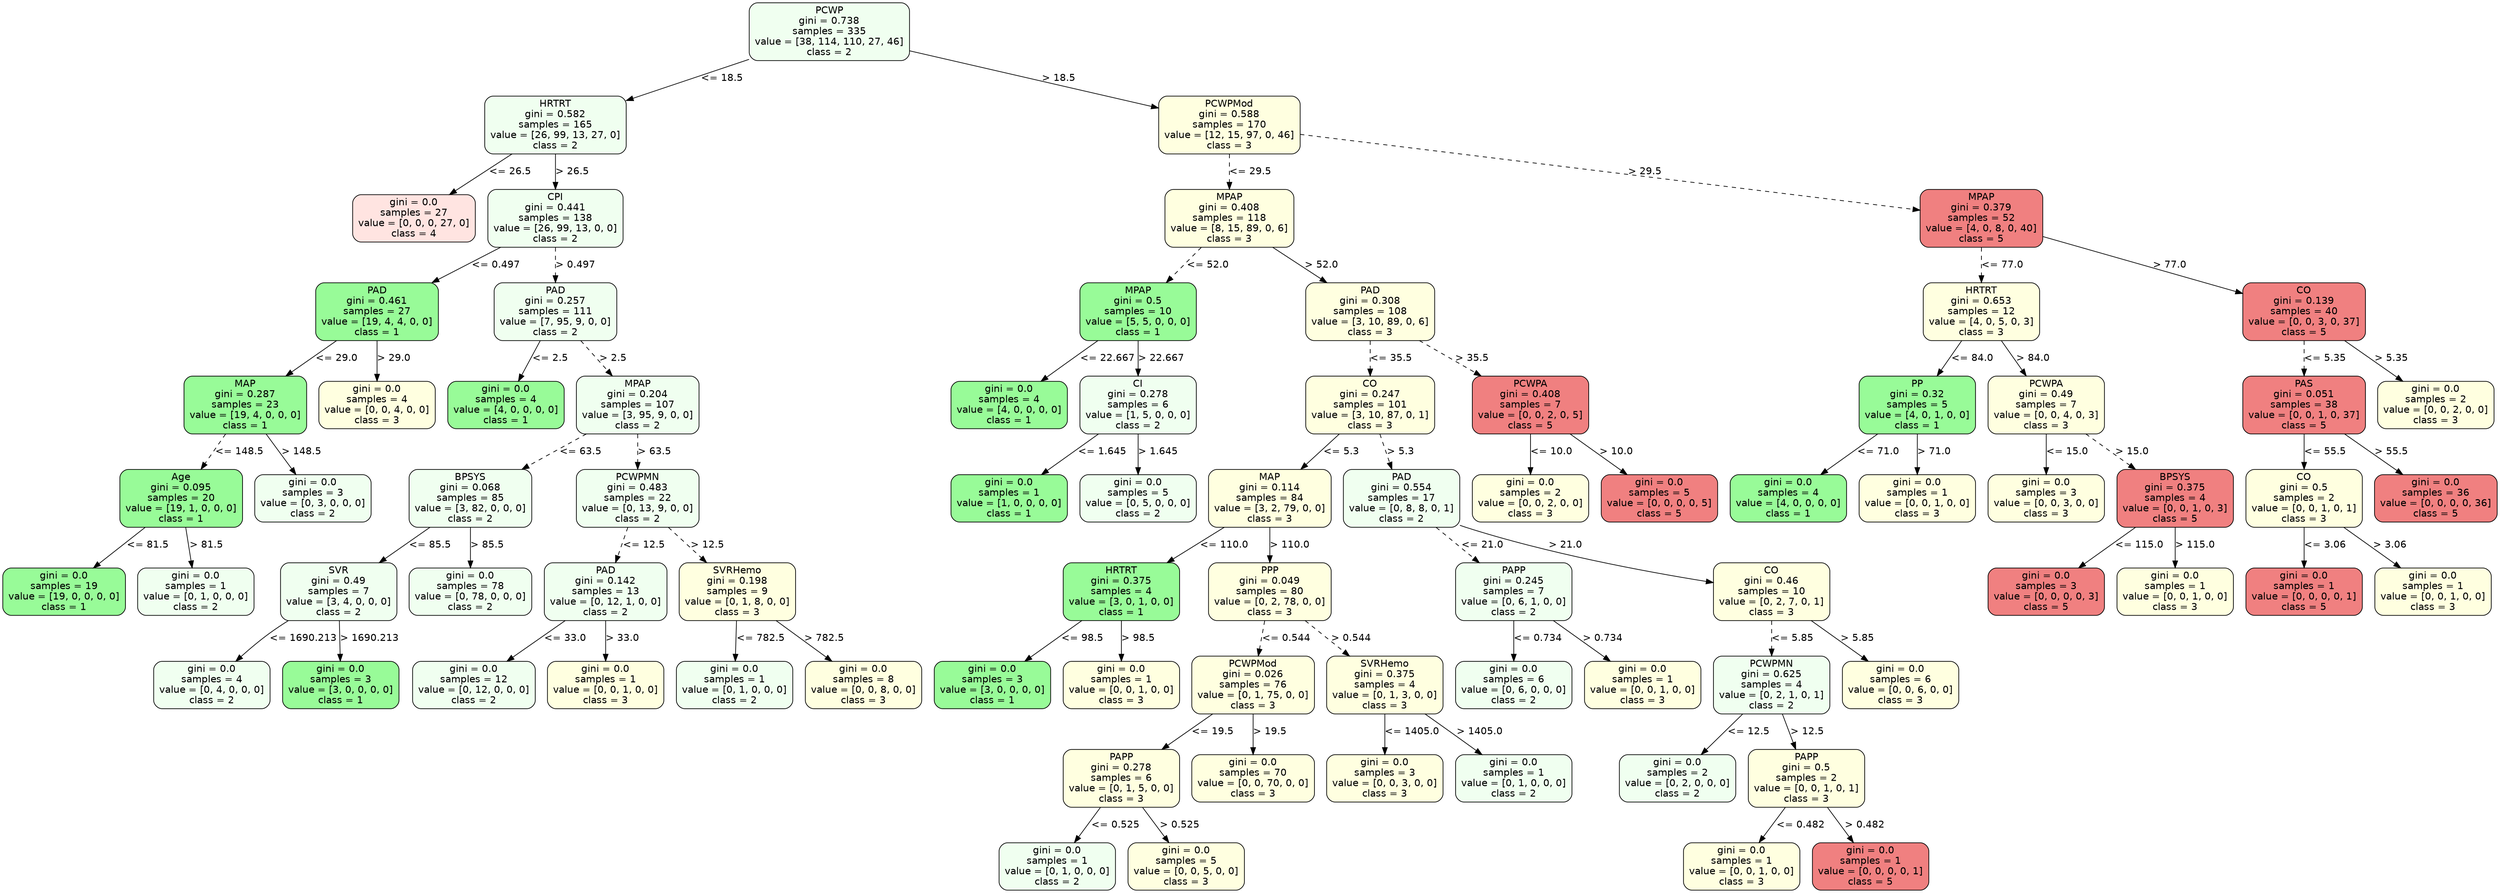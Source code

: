 strict digraph Tree {
	graph [bb="0,0,3056,1274"];
	node [color=black,
		fontname=helvetica,
		label="\N",
		shape=box,
		style="filled, rounded"
	];
	edge [fontname=helvetica];
	0	[fillcolor=honeydew,
		height=1.1528,
		label="PCWP\ngini = 0.738\nsamples = 335\nvalue = [38, 114, 110, 27, 46]\nclass = 2",
		pos="1010.5,1232.5",
		width=2.6667];
	1	[fillcolor=honeydew,
		height=1.1528,
		label="HRTRT\ngini = 0.582\nsamples = 165\nvalue = [26, 99, 13, 27, 0]\nclass = 2",
		pos="674.5,1098.5",
		width=2.3611];
	0 -> 1	[label="<= 18.5",
		labelangle=45,
		labeldistance=2.5,
		lp="877,1165.5",
		op="<=",
		param=18.5,
		pos="e,759.64,1132.9 914.22,1193.7 868.68,1175.8 814.5,1154.5 769.17,1136.7",
		style=solid];
	26	[fillcolor=lightyellow,
		height=1.1528,
		label="PCWPMod\ngini = 0.588\nsamples = 170\nvalue = [12, 15, 97, 0, 46]\nclass = 3",
		pos="1501.5,1098.5",
		width=2.3611];
	0 -> 26	[label="> 18.5",
		labelangle=-45,
		labeldistance=2.5,
		lp="1291,1165.5",
		op=">",
		param=18.5,
		pos="e,1416.3,1122.4 1106.6,1205.7 1193.3,1182.4 1320.1,1148.3 1406.5,1125",
		style=solid];
	2	[fillcolor=mistyrose,
		height=0.94444,
		label="gini = 0.0\nsamples = 27\nvalue = [0, 0, 0, 27, 0]\nclass = 4",
		pos="501.5,964.5",
		width=2.0417];
	1 -> 2	[label="<= 26.5",
		lp="617,1031.5",
		op="<=",
		param=26.5,
		pos="e,544.79,998.53 621.18,1056.8 599.44,1040.2 574.4,1021.1 552.86,1004.7",
		style=solid];
	3	[fillcolor=honeydew,
		height=1.1528,
		label="CPI\ngini = 0.441\nsamples = 138\nvalue = [26, 99, 13, 0, 0]\nclass = 2",
		pos="674.5,964.5",
		width=2.25];
	1 -> 3	[label="> 26.5",
		lp="694,1031.5",
		op=">",
		param=26.5,
		pos="e,674.5,1006.3 674.5,1056.8 674.5,1044 674.5,1029.7 674.5,1016.3",
		style=solid];
	4	[fillcolor=palegreen,
		height=1.1528,
		label="PAD\ngini = 0.461\nsamples = 27\nvalue = [19, 4, 4, 0, 0]\nclass = 1",
		pos="456.5,830.5",
		width=2.0417];
	3 -> 4	[label="<= 0.497",
		lp="600,897.5",
		op="<=",
		param=0.497,
		pos="e,523.64,872.15 607.61,923 583.76,908.56 556.74,892.19 532.2,877.34",
		style=solid];
	11	[fillcolor=honeydew,
		height=1.1528,
		label="PAD\ngini = 0.257\nsamples = 111\nvalue = [7, 95, 9, 0, 0]\nclass = 2",
		pos="674.5,830.5",
		width=2.0417];
	3 -> 11	[label="> 0.497",
		lp="697.5,897.5",
		op=">",
		param=0.497,
		pos="e,674.5,872.27 674.5,922.82 674.5,910.02 674.5,895.73 674.5,882.32",
		style=dashed];
	5	[fillcolor=palegreen,
		height=1.1528,
		label="MAP\ngini = 0.287\nsamples = 23\nvalue = [19, 4, 0, 0, 0]\nclass = 1",
		pos="294.5,696.5",
		width=2.0417];
	4 -> 5	[label="<= 29.0",
		lp="404,763.5",
		op="<=",
		param=29.0,
		pos="e,344.26,738.05 406.57,788.82 389.4,774.83 370.03,759.04 352.29,744.59",
		style=solid];
	10	[fillcolor=lightyellow,
		height=0.94444,
		label="gini = 0.0\nsamples = 4\nvalue = [0, 0, 4, 0, 0]\nclass = 3",
		pos="456.5,696.5",
		width=1.9444];
	4 -> 10	[label="> 29.0",
		lp="476,763.5",
		op=">",
		param=29.0,
		pos="e,456.5,730.74 456.5,788.82 456.5,773.68 456.5,756.44 456.5,741.05",
		style=solid];
	6	[fillcolor=palegreen,
		height=1.1528,
		label="Age\ngini = 0.095\nsamples = 20\nvalue = [19, 1, 0, 0, 0]\nclass = 1",
		pos="217.5,562.5",
		width=2.0417];
	5 -> 6	[label="<= 148.5",
		lp="286,629.5",
		op="<=",
		param=148.5,
		pos="e,241.29,604.27 270.77,654.82 263.08,641.64 254.47,626.89 246.45,613.14",
		style=dashed];
	9	[fillcolor=honeydew,
		height=0.94444,
		label="gini = 0.0\nsamples = 3\nvalue = [0, 3, 0, 0, 0]\nclass = 2",
		pos="379.5,562.5",
		width=1.9444];
	5 -> 9	[label="> 148.5",
		lp="363.5,629.5",
		op=">",
		param=148.5,
		pos="e,358.09,596.74 320.7,654.82 330.82,639.1 342.4,621.11 352.59,605.29",
		style=solid];
	7	[fillcolor=palegreen,
		height=0.94444,
		label="gini = 0.0\nsamples = 19\nvalue = [19, 0, 0, 0, 0]\nclass = 1",
		pos="73.5,428.5",
		width=2.0417];
	6 -> 7	[label="<= 81.5",
		lp="174,495.5",
		op="<=",
		param=81.5,
		pos="e,109.77,462.74 173.12,520.82 155.33,504.51 134.89,485.78 117.18,469.54",
		style=solid];
	8	[fillcolor=honeydew,
		height=0.94444,
		label="gini = 0.0\nsamples = 1\nvalue = [0, 1, 0, 0, 0]\nclass = 2",
		pos="235.5,428.5",
		width=1.9444];
	6 -> 8	[label="> 81.5",
		lp="247,495.5",
		op=">",
		param=81.5,
		pos="e,230.97,462.74 223.05,520.82 225.11,505.68 227.46,488.44 229.56,473.05",
		style=solid];
	12	[fillcolor=palegreen,
		height=0.94444,
		label="gini = 0.0\nsamples = 4\nvalue = [4, 0, 0, 0, 0]\nclass = 1",
		pos="614.5,696.5",
		width=1.9444];
	11 -> 12	[label="<= 2.5",
		lp="666.5,763.5",
		op="<=",
		param=2.5,
		pos="e,629.61,730.74 656.01,788.82 648.99,773.39 640.99,755.78 633.89,740.17",
		style=solid];
	13	[fillcolor=honeydew,
		height=1.1528,
		label="MPAP\ngini = 0.204\nsamples = 107\nvalue = [3, 95, 9, 0, 0]\nclass = 2",
		pos="776.5,696.5",
		width=2.0417];
	11 -> 13	[label="> 2.5",
		lp="745,763.5",
		op=">",
		param=2.5,
		pos="e,744.99,738.27 705.94,788.82 716.31,775.39 727.96,760.32 738.75,746.35",
		style=dashed];
	14	[fillcolor=honeydew,
		height=1.1528,
		label="BPSYS\ngini = 0.068\nsamples = 85\nvalue = [3, 82, 0, 0, 0]\nclass = 2",
		pos="572.5,562.5",
		width=2.0417];
	13 -> 14	[label="<= 63.5",
		lp="705,629.5",
		op="<=",
		param=63.5,
		pos="e,635.33,604.15 713.91,655 691.79,640.68 666.74,624.48 643.94,609.73",
		style=dashed];
	19	[fillcolor=honeydew,
		height=1.1528,
		label="PCWPMN\ngini = 0.483\nsamples = 22\nvalue = [0, 13, 9, 0, 0]\nclass = 2",
		pos="776.5,562.5",
		width=2.0417];
	13 -> 19	[label="> 63.5",
		lp="796,629.5",
		op=">",
		param=63.5,
		pos="e,776.5,604.27 776.5,654.82 776.5,642.02 776.5,627.73 776.5,614.32",
		style=dashed];
	15	[fillcolor=honeydew,
		height=1.1528,
		label="SVR\ngini = 0.49\nsamples = 7\nvalue = [3, 4, 0, 0, 0]\nclass = 2",
		pos="410.5,428.5",
		width=1.9444];
	14 -> 15	[label="<= 85.5",
		lp="520,495.5",
		op="<=",
		param=85.5,
		pos="e,460.26,470.05 522.57,520.82 505.4,506.83 486.03,491.04 468.29,476.59",
		style=solid];
	18	[fillcolor=honeydew,
		height=0.94444,
		label="gini = 0.0\nsamples = 78\nvalue = [0, 78, 0, 0, 0]\nclass = 2",
		pos="572.5,428.5",
		width=2.0417];
	14 -> 18	[label="> 85.5",
		lp="592,495.5",
		op=">",
		param=85.5,
		pos="e,572.5,462.74 572.5,520.82 572.5,505.68 572.5,488.44 572.5,473.05",
		style=solid];
	16	[fillcolor=honeydew,
		height=0.94444,
		label="gini = 0.0\nsamples = 4\nvalue = [0, 4, 0, 0, 0]\nclass = 2",
		pos="254.5,294.5",
		width=1.9444];
	15 -> 16	[label="<= 1690.213",
		lp="369,361.5",
		op="<=",
		param=1690.213,
		pos="e,286.87,328.72 352.95,386.89 345.27,381.05 337.61,374.99 330.5,369 318.29,358.72 305.61,346.94 294.18,335.87",
		style=solid];
	17	[fillcolor=palegreen,
		height=0.94444,
		label="gini = 0.0\nsamples = 3\nvalue = [3, 0, 0, 0, 0]\nclass = 1",
		pos="412.5,294.5",
		width=1.9444];
	15 -> 17	[label="> 1690.213",
		lp="447,361.5",
		op=">",
		param=1690.213,
		pos="e,412,328.74 411.12,386.82 411.35,371.68 411.61,354.44 411.84,339.05",
		style=solid];
	20	[fillcolor=honeydew,
		height=1.1528,
		label="PAD\ngini = 0.142\nsamples = 13\nvalue = [0, 12, 1, 0, 0]\nclass = 2",
		pos="737.5,428.5",
		width=2.0417];
	19 -> 20	[label="<= 12.5",
		lp="782,495.5",
		op="<=",
		param=12.5,
		pos="e,749.55,470.27 764.48,520.82 760.66,507.9 756.39,493.45 752.4,479.92",
		style=dashed];
	23	[fillcolor=lightyellow,
		height=1.1528,
		label="SVRHemo\ngini = 0.198\nsamples = 9\nvalue = [0, 1, 8, 0, 0]\nclass = 3",
		pos="899.5,428.5",
		width=1.9444];
	19 -> 23	[label="> 12.5",
		lp="862,495.5",
		op=">",
		param=12.5,
		pos="e,861.51,470.27 814.41,520.82 827.03,507.27 841.22,492.04 854.34,477.96",
		style=dashed];
	21	[fillcolor=honeydew,
		height=0.94444,
		label="gini = 0.0\nsamples = 12\nvalue = [0, 12, 0, 0, 0]\nclass = 2",
		pos="575.5,294.5",
		width=2.0417];
	20 -> 21	[label="<= 33.0",
		lp="685,361.5",
		op="<=",
		param=33.0,
		pos="e,616.04,328.53 687.57,386.82 667.3,370.3 643.97,351.29 623.86,334.9",
		style=solid];
	22	[fillcolor=lightyellow,
		height=0.94444,
		label="gini = 0.0\nsamples = 1\nvalue = [0, 0, 1, 0, 0]\nclass = 3",
		pos="737.5,294.5",
		width=1.9444];
	20 -> 22	[label="> 33.0",
		lp="757,361.5",
		op=">",
		param=33.0,
		pos="e,737.5,328.74 737.5,386.82 737.5,371.68 737.5,354.44 737.5,339.05",
		style=solid];
	24	[fillcolor=honeydew,
		height=0.94444,
		label="gini = 0.0\nsamples = 1\nvalue = [0, 1, 0, 0, 0]\nclass = 2",
		pos="895.5,294.5",
		width=1.9444];
	23 -> 24	[label="<= 782.5",
		lp="926,361.5",
		op="<=",
		param=782.5,
		pos="e,896.51,328.74 898.27,386.82 897.81,371.68 897.29,354.44 896.82,339.05",
		style=solid];
	25	[fillcolor=lightyellow,
		height=0.94444,
		label="gini = 0.0\nsamples = 8\nvalue = [0, 0, 8, 0, 0]\nclass = 3",
		pos="1053.5,294.5",
		width=1.9444];
	23 -> 25	[label="> 782.5",
		lp="1004.5,361.5",
		op=">",
		param=782.5,
		pos="e,1015,328.53 946.96,386.82 966.15,370.37 988.22,351.46 1007.3,335.12",
		style=solid];
	27	[fillcolor=lightyellow,
		height=1.1528,
		label="MPAP\ngini = 0.408\nsamples = 118\nvalue = [8, 15, 89, 0, 6]\nclass = 3",
		pos="1501.5,964.5",
		width=2.1528];
	26 -> 27	[label="<= 29.5",
		lp="1525,1031.5",
		op="<=",
		param=29.5,
		pos="e,1501.5,1006.3 1501.5,1056.8 1501.5,1044 1501.5,1029.7 1501.5,1016.3",
		style=dashed];
	62	[fillcolor=lightcoral,
		height=1.1528,
		label="MPAP\ngini = 0.379\nsamples = 52\nvalue = [4, 0, 8, 0, 40]\nclass = 5",
		pos="2425.5,964.5",
		width=2.0417];
	26 -> 62	[label="> 29.5",
		lp="2011,1031.5",
		op=">",
		param=29.5,
		pos="e,2351.8,976.03 1586.8,1085.3 1763.3,1060.1 2166.8,1002.5 2341.9,977.45",
		style=dashed];
	28	[fillcolor=palegreen,
		height=1.1528,
		label="MPAP\ngini = 0.5\nsamples = 10\nvalue = [5, 5, 0, 0, 0]\nclass = 1",
		pos="1390.5,830.5",
		width=1.9444];
	27 -> 28	[label="<= 52.0",
		lp="1473,897.5",
		op="<=",
		param=52.0,
		pos="e,1424.8,872.27 1467.3,922.82 1455.9,909.27 1443.1,894.04 1431.3,879.96",
		style=dashed];
	33	[fillcolor=lightyellow,
		height=1.1528,
		label="PAD\ngini = 0.308\nsamples = 108\nvalue = [3, 10, 89, 0, 6]\nclass = 3",
		pos="1675.5,830.5",
		width=2.1528];
	27 -> 33	[label="> 52.0",
		lp="1614,897.5",
		op=">",
		param=52.0,
		pos="e,1622.1,872.05 1555.1,922.82 1573.7,908.7 1594.7,892.76 1613.9,878.2",
		style=solid];
	29	[fillcolor=palegreen,
		height=0.94444,
		label="gini = 0.0\nsamples = 4\nvalue = [4, 0, 0, 0, 0]\nclass = 1",
		pos="1232.5,696.5",
		width=1.9444];
	28 -> 29	[label="<= 22.667",
		lp="1347.5,763.5",
		op="<=",
		param=22.667,
		pos="e,1272,730.53 1341.8,788.82 1322.1,772.37 1299.5,753.46 1279.9,737.12",
		style=solid];
	30	[fillcolor=honeydew,
		height=1.1528,
		label="CI\ngini = 0.278\nsamples = 6\nvalue = [1, 5, 0, 0, 0]\nclass = 2",
		pos="1390.5,696.5",
		width=1.9444];
	28 -> 30	[label="> 22.667",
		lp="1417.5,763.5",
		op=">",
		param=22.667,
		pos="e,1390.5,738.27 1390.5,788.82 1390.5,776.02 1390.5,761.73 1390.5,748.32",
		style=solid];
	31	[fillcolor=palegreen,
		height=0.94444,
		label="gini = 0.0\nsamples = 1\nvalue = [1, 0, 0, 0, 0]\nclass = 1",
		pos="1232.5,562.5",
		width=1.9444];
	30 -> 31	[label="<= 1.645",
		lp="1344,629.5",
		op="<=",
		param=1.645,
		pos="e,1272,596.53 1341.8,654.82 1322.1,638.37 1299.5,619.46 1279.9,603.12",
		style=solid];
	32	[fillcolor=honeydew,
		height=0.94444,
		label="gini = 0.0\nsamples = 5\nvalue = [0, 5, 0, 0, 0]\nclass = 2",
		pos="1390.5,562.5",
		width=1.9444];
	30 -> 32	[label="> 1.645",
		lp="1413.5,629.5",
		op=">",
		param=1.645,
		pos="e,1390.5,596.74 1390.5,654.82 1390.5,639.68 1390.5,622.44 1390.5,607.05",
		style=solid];
	34	[fillcolor=lightyellow,
		height=1.1528,
		label="CO\ngini = 0.247\nsamples = 101\nvalue = [3, 10, 87, 0, 1]\nclass = 3",
		pos="1675.5,696.5",
		width=2.1528];
	33 -> 34	[label="<= 35.5",
		lp="1699,763.5",
		op="<=",
		param=35.5,
		pos="e,1675.5,738.27 1675.5,788.82 1675.5,776.02 1675.5,761.73 1675.5,748.32",
		style=dashed];
	59	[fillcolor=lightcoral,
		height=1.1528,
		label="PCWPA\ngini = 0.408\nsamples = 7\nvalue = [0, 0, 2, 0, 5]\nclass = 5",
		pos="1872.5,696.5",
		width=1.9444];
	33 -> 59	[label="> 35.5",
		lp="1800,763.5",
		op=">",
		param=35.5,
		pos="e,1811.8,738.15 1735.9,789 1757.3,774.68 1781.5,758.48 1803.5,743.73",
		style=dashed];
	35	[fillcolor=lightyellow,
		height=1.1528,
		label="MAP\ngini = 0.114\nsamples = 84\nvalue = [3, 2, 79, 0, 0]\nclass = 3",
		pos="1552.5,562.5",
		width=2.0417];
	34 -> 35	[label="<= 5.3",
		lp="1638.5,629.5",
		op="<=",
		param=5.3,
		pos="e,1590.5,604.27 1637.6,654.82 1625,641.27 1610.8,626.04 1597.7,611.96",
		style=solid];
	48	[fillcolor=honeydew,
		height=1.1528,
		label="PAD\ngini = 0.554\nsamples = 17\nvalue = [0, 8, 8, 0, 1]\nclass = 2",
		pos="1714.5,562.5",
		width=1.9444];
	34 -> 48	[label="> 5.3",
		lp="1712,629.5",
		op=">",
		param=5.3,
		pos="e,1702.5,604.27 1687.5,654.82 1691.3,641.9 1695.6,627.45 1699.6,613.92",
		style=dashed];
	36	[fillcolor=palegreen,
		height=1.1528,
		label="HRTRT\ngini = 0.375\nsamples = 4\nvalue = [3, 0, 1, 0, 0]\nclass = 1",
		pos="1369.5,428.5",
		width=1.9444];
	35 -> 36	[label="<= 110.0",
		lp="1494,495.5",
		op="<=",
		param=110.0,
		pos="e,1425.7,470.05 1496.1,520.82 1476.4,506.64 1454.2,490.62 1434,476",
		style=solid];
	39	[fillcolor=lightyellow,
		height=1.1528,
		label="PPP\ngini = 0.049\nsamples = 80\nvalue = [0, 2, 78, 0, 0]\nclass = 3",
		pos="1552.5,428.5",
		width=2.0417];
	35 -> 39	[label="> 110.0",
		lp="1575.5,495.5",
		op=">",
		param=110.0,
		pos="e,1552.5,470.27 1552.5,520.82 1552.5,508.02 1552.5,493.73 1552.5,480.32",
		style=solid];
	37	[fillcolor=palegreen,
		height=0.94444,
		label="gini = 0.0\nsamples = 3\nvalue = [3, 0, 0, 0, 0]\nclass = 1",
		pos="1211.5,294.5",
		width=1.9444];
	36 -> 37	[label="<= 98.5",
		lp="1319,361.5",
		op="<=",
		param=98.5,
		pos="e,1251,328.53 1320.8,386.82 1301.1,370.37 1278.5,351.46 1258.9,335.12",
		style=solid];
	38	[fillcolor=lightyellow,
		height=0.94444,
		label="gini = 0.0\nsamples = 1\nvalue = [0, 0, 1, 0, 0]\nclass = 3",
		pos="1369.5,294.5",
		width=1.9444];
	36 -> 38	[label="> 98.5",
		lp="1389,361.5",
		op=">",
		param=98.5,
		pos="e,1369.5,328.74 1369.5,386.82 1369.5,371.68 1369.5,354.44 1369.5,339.05",
		style=solid];
	40	[fillcolor=lightyellow,
		height=1.1528,
		label="PCWPMod\ngini = 0.026\nsamples = 76\nvalue = [0, 1, 75, 0, 0]\nclass = 3",
		pos="1531.5,294.5",
		width=2.0417];
	39 -> 40	[label="<= 0.544",
		lp="1571,361.5",
		op="<=",
		param=0.544,
		pos="e,1538,336.27 1546,386.82 1544,374.02 1541.7,359.73 1539.6,346.32",
		style=dashed];
	45	[fillcolor=lightyellow,
		height=1.1528,
		label="SVRHemo\ngini = 0.375\nsamples = 4\nvalue = [0, 1, 3, 0, 0]\nclass = 3",
		pos="1693.5,294.5",
		width=1.9444];
	39 -> 45	[label="> 0.544",
		lp="1650.5,361.5",
		op=">",
		param=0.544,
		pos="e,1649.9,336.27 1596,386.82 1610.7,373.02 1627.3,357.48 1642.6,343.18",
		style=dashed];
	41	[fillcolor=lightyellow,
		height=1.1528,
		label="PAPP\ngini = 0.278\nsamples = 6\nvalue = [0, 1, 5, 0, 0]\nclass = 3",
		pos="1369.5,160.5",
		width=1.9444];
	40 -> 41	[label="<= 19.5",
		lp="1479,227.5",
		op="<=",
		param=19.5,
		pos="e,1419.3,202.05 1481.6,252.82 1464.4,238.83 1445,223.04 1427.3,208.59",
		style=solid];
	44	[fillcolor=lightyellow,
		height=0.94444,
		label="gini = 0.0\nsamples = 70\nvalue = [0, 0, 70, 0, 0]\nclass = 3",
		pos="1531.5,160.5",
		width=2.0417];
	40 -> 44	[label="> 19.5",
		lp="1551,227.5",
		op=">",
		param=19.5,
		pos="e,1531.5,194.74 1531.5,252.82 1531.5,237.68 1531.5,220.44 1531.5,205.05",
		style=solid];
	42	[fillcolor=honeydew,
		height=0.94444,
		label="gini = 0.0\nsamples = 1\nvalue = [0, 1, 0, 0, 0]\nclass = 2",
		pos="1290.5,34",
		width=1.9444];
	41 -> 42	[label="<= 0.525",
		lp="1360,93.5",
		op="<=",
		param=0.525,
		pos="e,1311.7,68.379 1343.6,118.73 1335.1,105.35 1325.7,90.465 1317.1,76.995",
		style=solid];
	43	[fillcolor=lightyellow,
		height=0.94444,
		label="gini = 0.0\nsamples = 5\nvalue = [0, 0, 5, 0, 0]\nclass = 3",
		pos="1448.5,34",
		width=1.9444];
	41 -> 43	[label="> 0.525",
		lp="1439.5,93.5",
		op=">",
		param=0.525,
		pos="e,1427.3,68.379 1395.4,118.73 1403.9,105.35 1413.3,90.465 1421.9,76.995",
		style=solid];
	46	[fillcolor=lightyellow,
		height=0.94444,
		label="gini = 0.0\nsamples = 3\nvalue = [0, 0, 3, 0, 0]\nclass = 3",
		pos="1693.5,160.5",
		width=1.9444];
	45 -> 46	[label="<= 1405.0",
		lp="1724.5,227.5",
		op="<=",
		param=1405.0,
		pos="e,1693.5,194.74 1693.5,252.82 1693.5,237.68 1693.5,220.44 1693.5,205.05",
		style=solid];
	47	[fillcolor=honeydew,
		height=0.94444,
		label="gini = 0.0\nsamples = 1\nvalue = [0, 1, 0, 0, 0]\nclass = 2",
		pos="1851.5,160.5",
		width=1.9444];
	45 -> 47	[label="> 1405.0",
		lp="1804.5,227.5",
		op=">",
		param=1405.0,
		pos="e,1812,194.53 1742.2,252.82 1761.9,236.37 1784.5,217.46 1804.1,201.12",
		style=solid];
	49	[fillcolor=honeydew,
		height=1.1528,
		label="PAPP\ngini = 0.245\nsamples = 7\nvalue = [0, 6, 1, 0, 0]\nclass = 2",
		pos="1851.5,428.5",
		width=1.9444];
	48 -> 49	[label="<= 21.0",
		lp="1811,495.5",
		op="<=",
		param=21.0,
		pos="e,1809.2,470.27 1756.7,520.82 1770.9,507.14 1786.9,491.76 1801.6,477.57",
		style=dashed];
	52	[fillcolor=lightyellow,
		height=1.1528,
		label="CO\ngini = 0.46\nsamples = 10\nvalue = [0, 2, 7, 0, 1]\nclass = 3",
		pos="2167.5,428.5",
		width=1.9444];
	48 -> 52	[label="> 21.0",
		lp="1914,495.5",
		op=">",
		param=21.0,
		pos="e,2097.5,441.56 1784.8,524.45 1787.7,523.23 1790.6,522.08 1793.5,521 1892,484.3 2010.5,458.17 2087.4,443.47",
		style=solid];
	50	[fillcolor=honeydew,
		height=0.94444,
		label="gini = 0.0\nsamples = 6\nvalue = [0, 6, 0, 0, 0]\nclass = 2",
		pos="1851.5,294.5",
		width=1.9444];
	49 -> 50	[label="<= 0.734",
		lp="1879,361.5",
		op="<=",
		param=0.734,
		pos="e,1851.5,328.74 1851.5,386.82 1851.5,371.68 1851.5,354.44 1851.5,339.05",
		style=solid];
	51	[fillcolor=lightyellow,
		height=0.94444,
		label="gini = 0.0\nsamples = 1\nvalue = [0, 0, 1, 0, 0]\nclass = 3",
		pos="2009.5,294.5",
		width=1.9444];
	49 -> 51	[label="> 0.734",
		lp="1958.5,361.5",
		op=">",
		param=0.734,
		pos="e,1970,328.53 1900.2,386.82 1919.9,370.37 1942.5,351.46 1962.1,335.12",
		style=solid];
	53	[fillcolor=honeydew,
		height=1.1528,
		label="PCWPMN\ngini = 0.625\nsamples = 4\nvalue = [0, 2, 1, 0, 1]\nclass = 2",
		pos="2167.5,294.5",
		width=1.9444];
	52 -> 53	[label="<= 5.85",
		lp="2191,361.5",
		op="<=",
		param=5.85,
		pos="e,2167.5,336.27 2167.5,386.82 2167.5,374.02 2167.5,359.73 2167.5,346.32",
		style=dashed];
	58	[fillcolor=lightyellow,
		height=0.94444,
		label="gini = 0.0\nsamples = 6\nvalue = [0, 0, 6, 0, 0]\nclass = 3",
		pos="2325.5,294.5",
		width=1.9444];
	52 -> 58	[label="> 5.85",
		lp="2271,361.5",
		op=">",
		param=5.85,
		pos="e,2286,328.53 2216.2,386.82 2235.9,370.37 2258.5,351.46 2278.1,335.12",
		style=solid];
	54	[fillcolor=honeydew,
		height=0.94444,
		label="gini = 0.0\nsamples = 2\nvalue = [0, 2, 0, 0, 0]\nclass = 2",
		pos="2053.5,160.5",
		width=1.9444];
	53 -> 54	[label="<= 12.5",
		lp="2138,227.5",
		op="<=",
		param=12.5,
		pos="e,2082.2,194.74 2132.4,252.82 2118.5,236.8 2102.7,218.45 2088.8,202.41",
		style=solid];
	55	[fillcolor=lightyellow,
		height=1.1528,
		label="PAPP\ngini = 0.5\nsamples = 2\nvalue = [0, 0, 1, 0, 1]\nclass = 3",
		pos="2211.5,160.5",
		width=1.9444];
	53 -> 55	[label="> 12.5",
		lp="2211,227.5",
		op=">",
		param=12.5,
		pos="e,2197.9,202.27 2181.1,252.82 2185.4,239.9 2190.2,225.45 2194.7,211.92",
		style=solid];
	56	[fillcolor=lightyellow,
		height=0.94444,
		label="gini = 0.0\nsamples = 1\nvalue = [0, 0, 1, 0, 0]\nclass = 3",
		pos="2132.5,34",
		width=1.9444];
	55 -> 56	[label="<= 0.482",
		lp="2202,93.5",
		op="<=",
		param=0.482,
		pos="e,2153.7,68.379 2185.6,118.73 2177.1,105.35 2167.7,90.465 2159.1,76.995",
		style=solid];
	57	[fillcolor=lightcoral,
		height=0.94444,
		label="gini = 0.0\nsamples = 1\nvalue = [0, 0, 0, 0, 1]\nclass = 5",
		pos="2290.5,34",
		width=1.9444];
	55 -> 57	[label="> 0.482",
		lp="2281.5,93.5",
		op=">",
		param=0.482,
		pos="e,2269.3,68.379 2237.4,118.73 2245.9,105.35 2255.3,90.465 2263.9,76.995",
		style=solid];
	60	[fillcolor=lightyellow,
		height=0.94444,
		label="gini = 0.0\nsamples = 2\nvalue = [0, 0, 2, 0, 0]\nclass = 3",
		pos="1872.5,562.5",
		width=1.9444];
	59 -> 60	[label="<= 10.0",
		lp="1896,629.5",
		op="<=",
		param=10.0,
		pos="e,1872.5,596.74 1872.5,654.82 1872.5,639.68 1872.5,622.44 1872.5,607.05",
		style=solid];
	61	[fillcolor=lightcoral,
		height=0.94444,
		label="gini = 0.0\nsamples = 5\nvalue = [0, 0, 0, 0, 5]\nclass = 5",
		pos="2030.5,562.5",
		width=1.9444];
	59 -> 61	[label="> 10.0",
		lp="1976,629.5",
		op=">",
		param=10.0,
		pos="e,1991,596.53 1921.2,654.82 1940.9,638.37 1963.5,619.46 1983.1,603.12",
		style=solid];
	63	[fillcolor=lightyellow,
		height=1.1528,
		label="HRTRT\ngini = 0.653\nsamples = 12\nvalue = [4, 0, 5, 0, 3]\nclass = 3",
		pos="2425.5,830.5",
		width=1.9444];
	62 -> 63	[label="<= 77.0",
		lp="2449,897.5",
		op="<=",
		param=77.0,
		pos="e,2425.5,872.27 2425.5,922.82 2425.5,910.02 2425.5,895.73 2425.5,882.32",
		style=dashed];
	72	[fillcolor=lightcoral,
		height=1.1528,
		label="CO\ngini = 0.139\nsamples = 40\nvalue = [0, 0, 3, 0, 37]\nclass = 5",
		pos="2820.5,830.5",
		width=2.0417];
	62 -> 72	[label="> 77.0",
		lp="2655,897.5",
		op=">",
		param=77.0,
		pos="e,2746.7,856.16 2499.3,938.83 2566.8,916.27 2666.6,882.94 2737,859.42",
		style=solid];
	64	[fillcolor=palegreen,
		height=1.1528,
		label="PP\ngini = 0.32\nsamples = 5\nvalue = [4, 0, 1, 0, 0]\nclass = 1",
		pos="2346.5,696.5",
		width=1.9444];
	63 -> 64	[label="<= 84.0",
		lp="2412,763.5",
		op="<=",
		param=84.0,
		pos="e,2370.9,738.27 2401.2,788.82 2393.3,775.64 2384.4,760.89 2376.2,747.14",
		style=solid];
	67	[fillcolor=lightyellow,
		height=1.1528,
		label="PCWPA\ngini = 0.49\nsamples = 7\nvalue = [0, 0, 4, 0, 3]\nclass = 3",
		pos="2504.5,696.5",
		width=1.9444];
	63 -> 67	[label="> 84.0",
		lp="2487,763.5",
		op=">",
		param=84.0,
		pos="e,2480.1,738.27 2449.8,788.82 2457.7,775.64 2466.6,760.89 2474.8,747.14",
		style=solid];
	65	[fillcolor=palegreen,
		height=0.94444,
		label="gini = 0.0\nsamples = 4\nvalue = [4, 0, 0, 0, 0]\nclass = 1",
		pos="2188.5,562.5",
		width=1.9444];
	64 -> 65	[label="<= 71.0",
		lp="2296,629.5",
		op="<=",
		param=71.0,
		pos="e,2228,596.53 2297.8,654.82 2278.1,638.37 2255.5,619.46 2235.9,603.12",
		style=solid];
	66	[fillcolor=lightyellow,
		height=0.94444,
		label="gini = 0.0\nsamples = 1\nvalue = [0, 0, 1, 0, 0]\nclass = 3",
		pos="2346.5,562.5",
		width=1.9444];
	64 -> 66	[label="> 71.0",
		lp="2366,629.5",
		op=">",
		param=71.0,
		pos="e,2346.5,596.74 2346.5,654.82 2346.5,639.68 2346.5,622.44 2346.5,607.05",
		style=solid];
	68	[fillcolor=lightyellow,
		height=0.94444,
		label="gini = 0.0\nsamples = 3\nvalue = [0, 0, 3, 0, 0]\nclass = 3",
		pos="2504.5,562.5",
		width=1.9444];
	67 -> 68	[label="<= 15.0",
		lp="2528,629.5",
		op="<=",
		param=15.0,
		pos="e,2504.5,596.74 2504.5,654.82 2504.5,639.68 2504.5,622.44 2504.5,607.05",
		style=solid];
	69	[fillcolor=lightcoral,
		height=1.1528,
		label="BPSYS\ngini = 0.375\nsamples = 4\nvalue = [0, 0, 1, 0, 3]\nclass = 5",
		pos="2662.5,562.5",
		width=1.9444];
	67 -> 69	[label="> 15.0",
		lp="2608,629.5",
		op=">",
		param=15.0,
		pos="e,2614,604.05 2553.2,654.82 2569.9,640.83 2588.8,625.04 2606.1,610.59",
		style=dashed];
	70	[fillcolor=lightcoral,
		height=0.94444,
		label="gini = 0.0\nsamples = 3\nvalue = [0, 0, 0, 0, 3]\nclass = 5",
		pos="2504.5,428.5",
		width=1.9444];
	69 -> 70	[label="<= 115.0",
		lp="2616,495.5",
		op="<=",
		param=115.0,
		pos="e,2544,462.53 2613.8,520.82 2594.1,504.37 2571.5,485.46 2551.9,469.12",
		style=solid];
	71	[fillcolor=lightyellow,
		height=0.94444,
		label="gini = 0.0\nsamples = 1\nvalue = [0, 0, 1, 0, 0]\nclass = 3",
		pos="2662.5,428.5",
		width=1.9444];
	69 -> 71	[label="> 115.0",
		lp="2685.5,495.5",
		op=">",
		param=115.0,
		pos="e,2662.5,462.74 2662.5,520.82 2662.5,505.68 2662.5,488.44 2662.5,473.05",
		style=solid];
	73	[fillcolor=lightcoral,
		height=1.1528,
		label="PAS\ngini = 0.051\nsamples = 38\nvalue = [0, 0, 1, 0, 37]\nclass = 5",
		pos="2820.5,696.5",
		width=2.0417];
	72 -> 73	[label="<= 5.35",
		lp="2844,763.5",
		op="<=",
		param=5.35,
		pos="e,2820.5,738.27 2820.5,788.82 2820.5,776.02 2820.5,761.73 2820.5,748.32",
		style=dashed];
	78	[fillcolor=lightyellow,
		height=0.94444,
		label="gini = 0.0\nsamples = 2\nvalue = [0, 0, 2, 0, 0]\nclass = 3",
		pos="2982.5,696.5",
		width=1.9444];
	72 -> 78	[label="> 5.35",
		lp="2926,763.5",
		op=">",
		param=5.35,
		pos="e,2942,730.53 2870.4,788.82 2890.7,772.3 2914,753.29 2934.1,736.9",
		style=solid];
	74	[fillcolor=lightyellow,
		height=1.1528,
		label="CO\ngini = 0.5\nsamples = 2\nvalue = [0, 0, 1, 0, 1]\nclass = 3",
		pos="2820.5,562.5",
		width=1.9444];
	73 -> 74	[label="<= 55.5",
		lp="2844,629.5",
		op="<=",
		param=55.5,
		pos="e,2820.5,604.27 2820.5,654.82 2820.5,642.02 2820.5,627.73 2820.5,614.32",
		style=solid];
	77	[fillcolor=lightcoral,
		height=0.94444,
		label="gini = 0.0\nsamples = 36\nvalue = [0, 0, 0, 0, 36]\nclass = 5",
		pos="2982.5,562.5",
		width=2.0417];
	73 -> 77	[label="> 55.5",
		lp="2926,629.5",
		op=">",
		param=55.5,
		pos="e,2942,596.53 2870.4,654.82 2890.7,638.3 2914,619.29 2934.1,602.9",
		style=solid];
	75	[fillcolor=lightcoral,
		height=0.94444,
		label="gini = 0.0\nsamples = 1\nvalue = [0, 0, 0, 0, 1]\nclass = 5",
		pos="2820.5,428.5",
		width=1.9444];
	74 -> 75	[label="<= 3.06",
		lp="2844,495.5",
		op="<=",
		param=3.06,
		pos="e,2820.5,462.74 2820.5,520.82 2820.5,505.68 2820.5,488.44 2820.5,473.05",
		style=solid];
	76	[fillcolor=lightyellow,
		height=0.94444,
		label="gini = 0.0\nsamples = 1\nvalue = [0, 0, 1, 0, 0]\nclass = 3",
		pos="2978.5,428.5",
		width=1.9444];
	74 -> 76	[label="> 3.06",
		lp="2924,495.5",
		op=">",
		param=3.06,
		pos="e,2939,462.53 2869.2,520.82 2888.9,504.37 2911.5,485.46 2931.1,469.12",
		style=solid];
}
